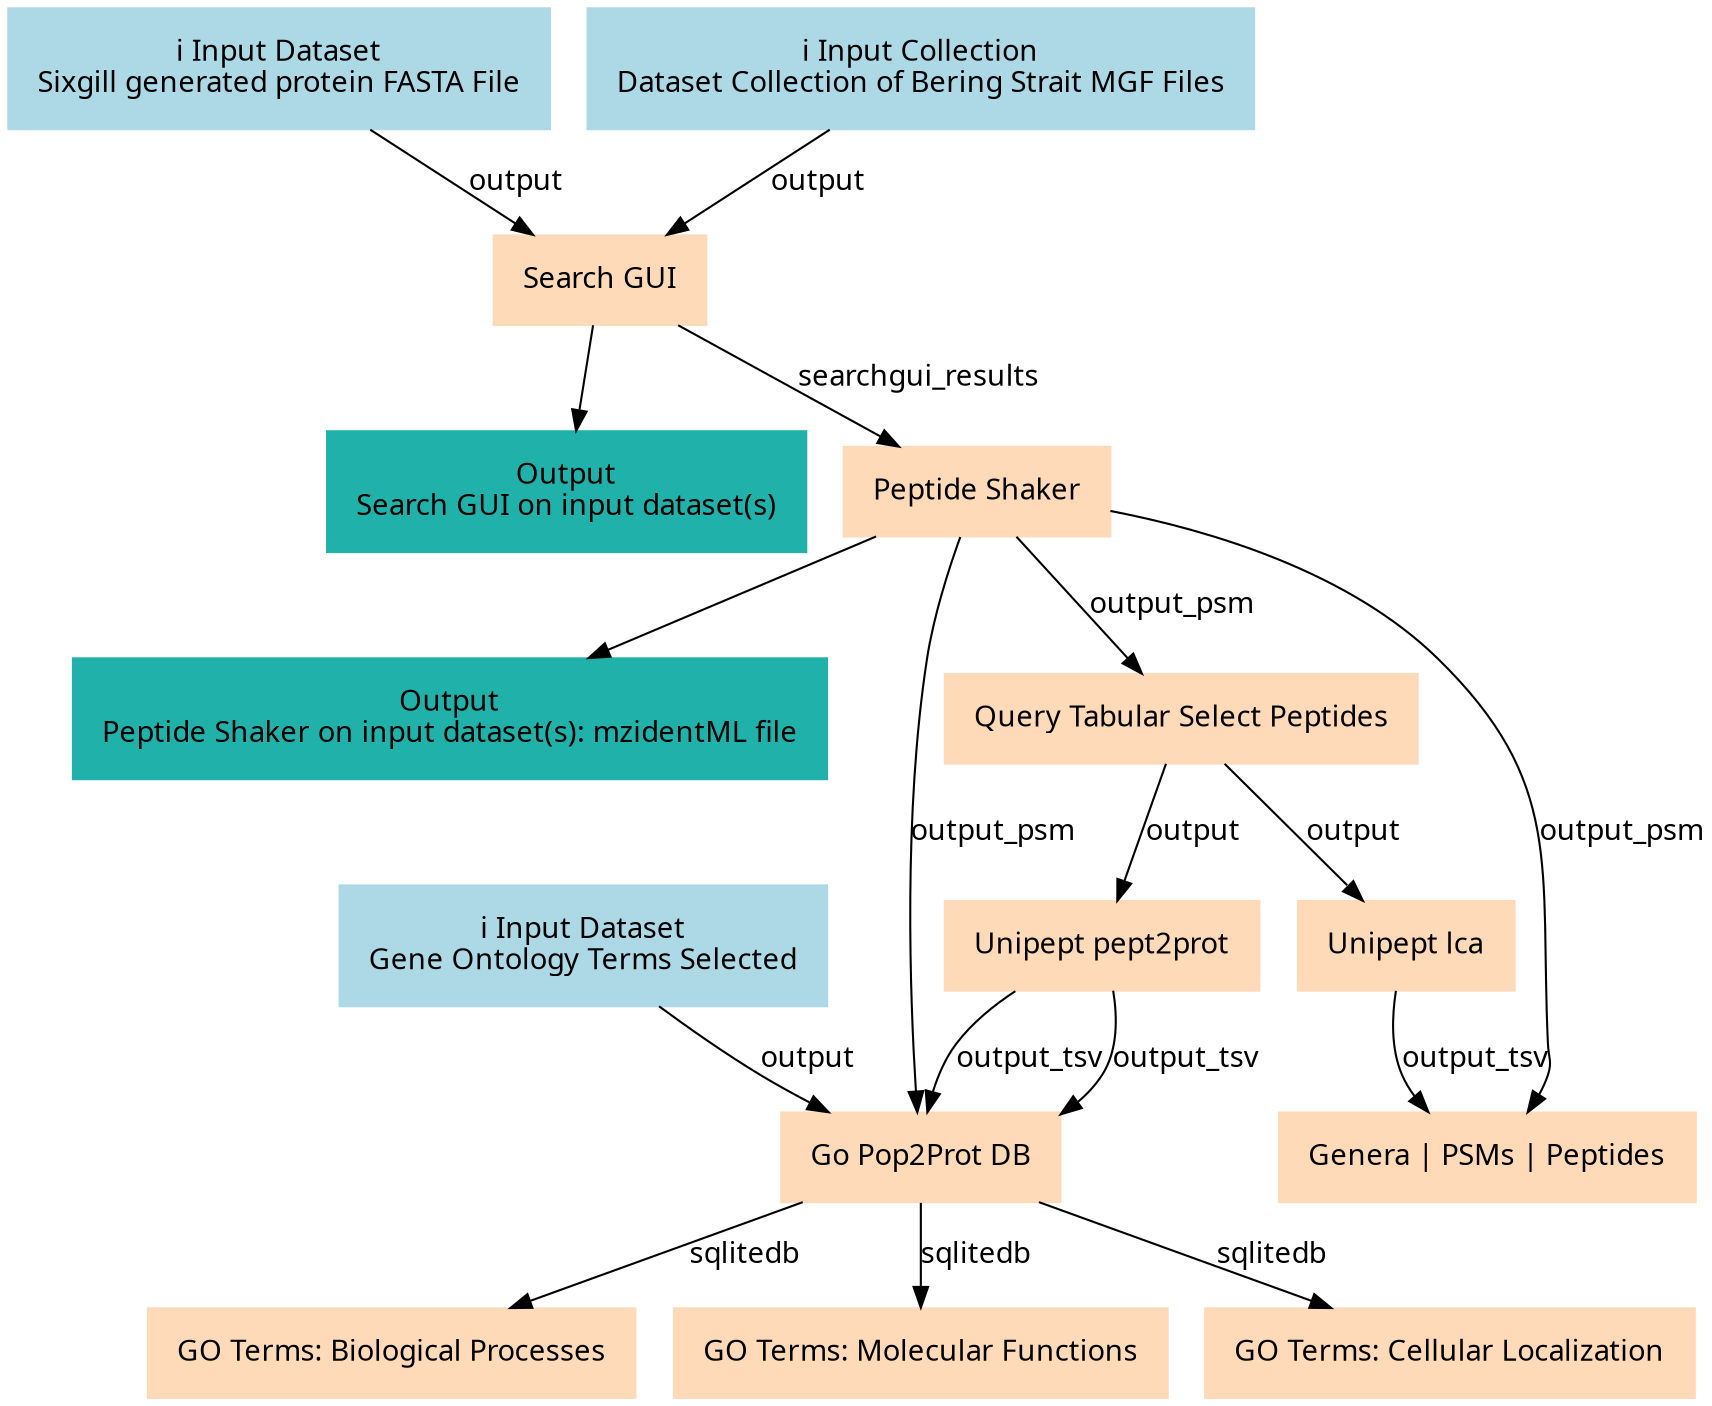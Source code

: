 digraph main {
  node [fontname="Atkinson Hyperlegible", shape=box, color=white,style=filled,color=peachpuff,margin="0.2,0.2"];
  edge [fontname="Atkinson Hyperlegible"];
  0[color=lightblue,label="ℹ️ Input Dataset\nSixgill generated protein FASTA File"]
  1[color=lightblue,label="ℹ️ Input Collection\nDataset Collection of Bering Strait MGF Files"]
  2[color=lightblue,label="ℹ️ Input Dataset\nGene Ontology Terms Selected"]
  3[label="Search GUI"]
  0 -> 3 [label="output"]
  1 -> 3 [label="output"]
  k7516674ab5aa45b5b2e838c1889ad2e9[color=lightseagreen,label="Output\nSearch GUI on input dataset(s)"]
  3 -> k7516674ab5aa45b5b2e838c1889ad2e9
  4[label="Peptide Shaker"]
  3 -> 4 [label="searchgui_results"]
  kddfe8d62a7b74e30a84d91c92fc60bd0[color=lightseagreen,label="Output\nPeptide Shaker on input dataset(s): mzidentML file"]
  4 -> kddfe8d62a7b74e30a84d91c92fc60bd0
  5[label="Query Tabular Select Peptides"]
  4 -> 5 [label="output_psm"]
  6[label="Unipept pept2prot"]
  5 -> 6 [label="output"]
  7[label="Unipept lca"]
  5 -> 7 [label="output"]
  8[label="Go Pop2Prot DB"]
  2 -> 8 [label="output"]
  6 -> 8 [label="output_tsv"]
  6 -> 8 [label="output_tsv"]
  4 -> 8 [label="output_psm"]
  9[label="Genera | PSMs | Peptides"]
  4 -> 9 [label="output_psm"]
  7 -> 9 [label="output_tsv"]
  10[label="GO Terms: Biological Processes"]
  8 -> 10 [label="sqlitedb"]
  11[label="GO Terms: Molecular Functions"]
  8 -> 11 [label="sqlitedb"]
  12[label="GO Terms: Cellular Localization"]
  8 -> 12 [label="sqlitedb"]
}